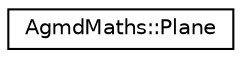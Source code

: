 digraph "Graphical Class Hierarchy"
{
  edge [fontname="Helvetica",fontsize="10",labelfontname="Helvetica",labelfontsize="10"];
  node [fontname="Helvetica",fontsize="10",shape=record];
  rankdir="LR";
  Node1 [label="AgmdMaths::Plane",height=0.2,width=0.4,color="black", fillcolor="white", style="filled",URL="$class_agmd_maths_1_1_plane.html"];
}
